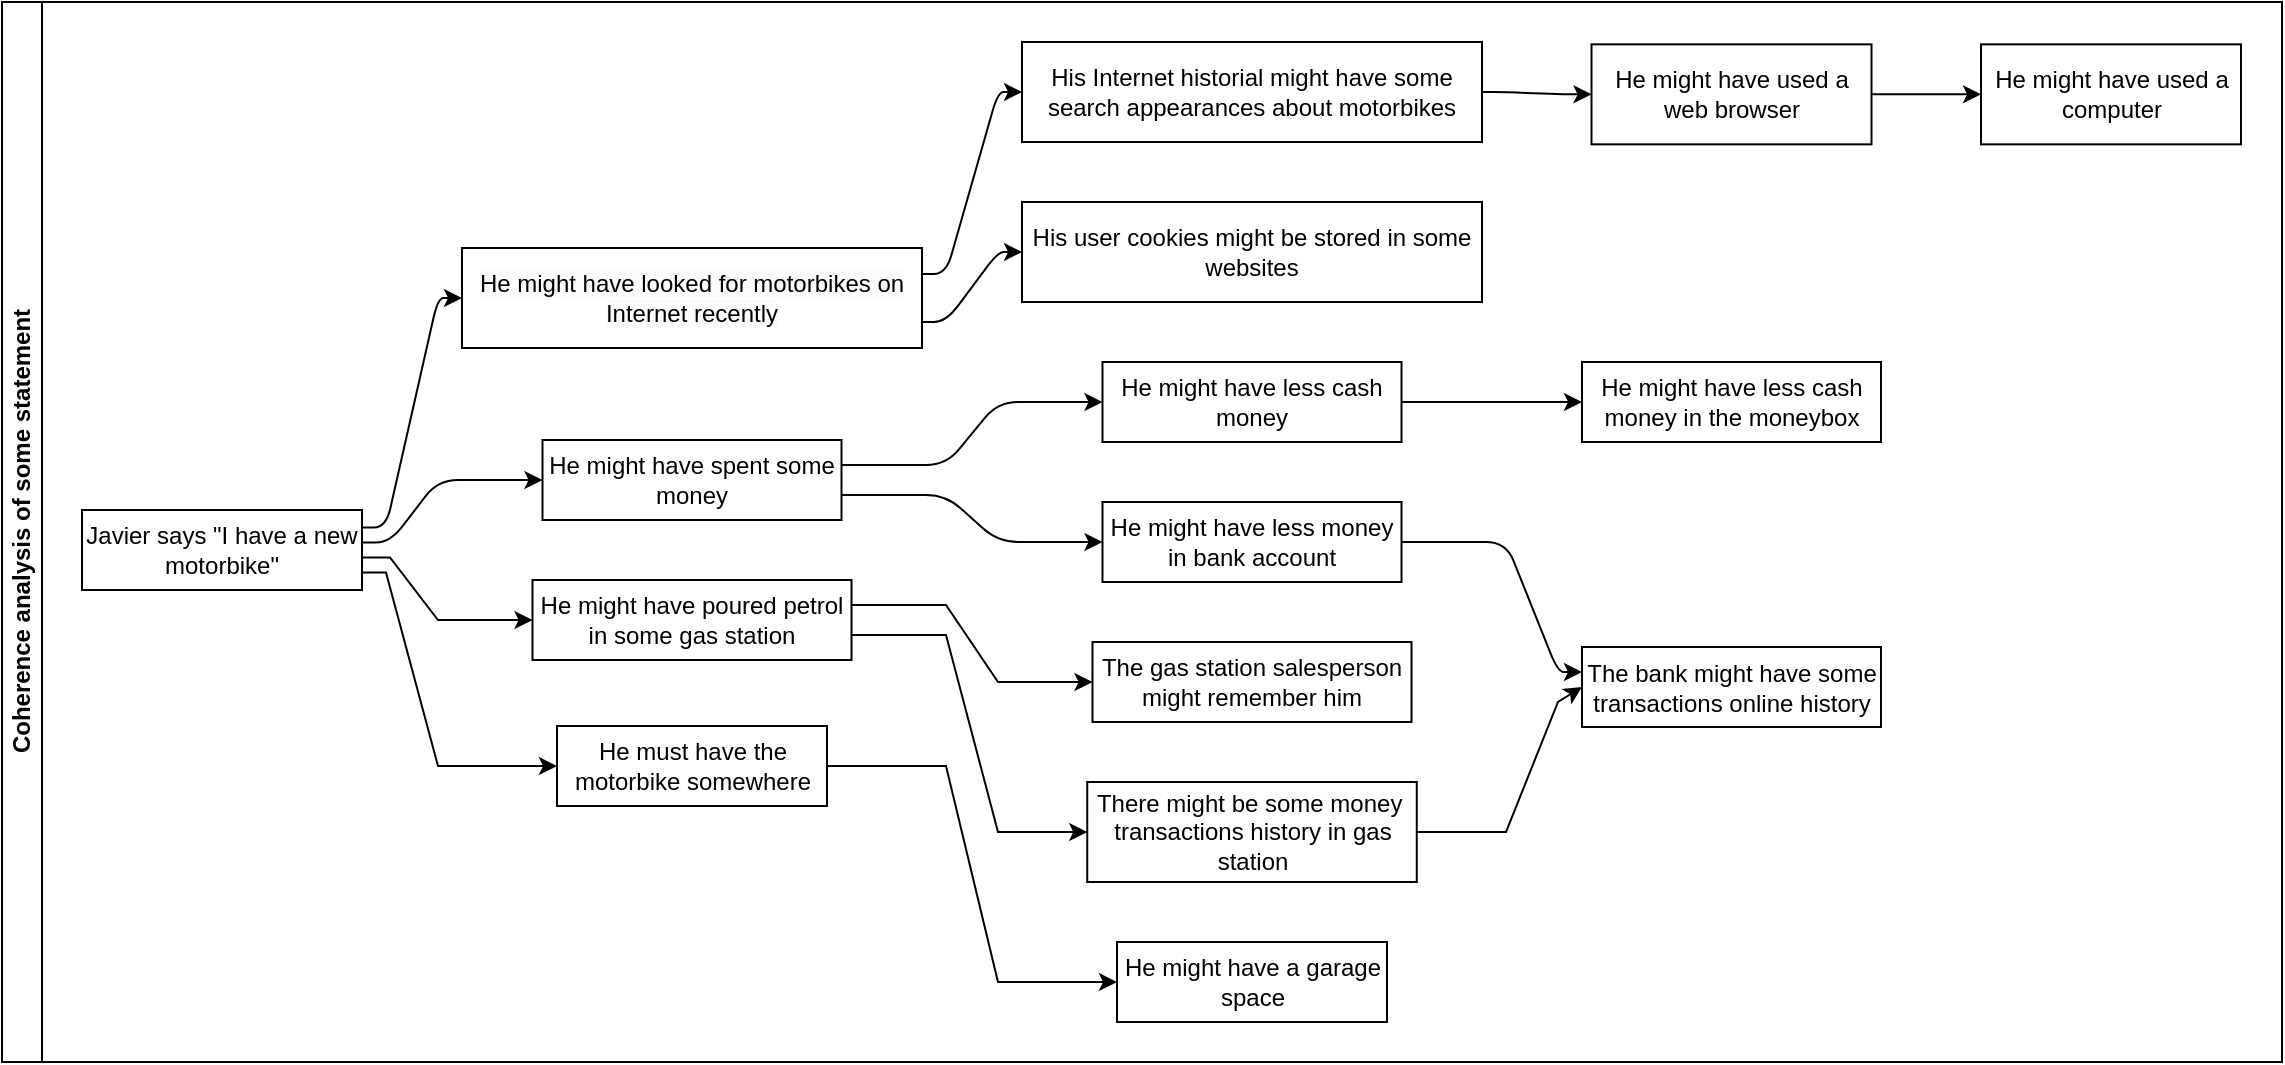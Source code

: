 <mxfile version="24.2.5" type="device">
  <diagram name="Página-1" id="SIqjKfejWi7WiZmYnlRi">
    <mxGraphModel dx="1113" dy="632" grid="1" gridSize="10" guides="1" tooltips="1" connect="1" arrows="1" fold="1" page="1" pageScale="1" pageWidth="827" pageHeight="1169" math="0" shadow="0">
      <root>
        <mxCell id="0" />
        <mxCell id="1" parent="0" />
        <mxCell id="pEUtG_7qVESQpKWPOdhN-37" value="Coherence analysis of some statement" style="swimlane;html=1;startSize=20;horizontal=0;childLayout=flowLayout;flowOrientation=west;resizable=0;interRankCellSpacing=50;containerType=tree;fontSize=12;" vertex="1" parent="1">
          <mxGeometry x="100" y="440" width="1140" height="530" as="geometry" />
        </mxCell>
        <mxCell id="pEUtG_7qVESQpKWPOdhN-38" value="Javier says &quot;I have a new motorbike&quot;" style="whiteSpace=wrap;html=1;" vertex="1" parent="pEUtG_7qVESQpKWPOdhN-37">
          <mxGeometry x="40" y="254" width="140" height="40" as="geometry" />
        </mxCell>
        <mxCell id="pEUtG_7qVESQpKWPOdhN-39" value="&lt;br&gt;&lt;span style=&quot;color: rgb(0, 0, 0); font-family: Helvetica; font-size: 12px; font-style: normal; font-variant-ligatures: normal; font-variant-caps: normal; font-weight: 400; letter-spacing: normal; orphans: 2; text-align: center; text-indent: 0px; text-transform: none; widows: 2; word-spacing: 0px; -webkit-text-stroke-width: 0px; white-space: normal; background-color: rgb(251, 251, 251); text-decoration-thickness: initial; text-decoration-style: initial; text-decoration-color: initial; display: inline !important; float: none;&quot;&gt;He might have looked for motorbikes on Internet recently&lt;/span&gt;&lt;div&gt;&lt;br/&gt;&lt;/div&gt;" style="whiteSpace=wrap;html=1;" vertex="1" parent="pEUtG_7qVESQpKWPOdhN-37">
          <mxGeometry x="230" y="123.0" width="230" height="50" as="geometry" />
        </mxCell>
        <mxCell id="pEUtG_7qVESQpKWPOdhN-40" value="" style="html=1;rounded=1;curved=0;sourcePerimeterSpacing=0;targetPerimeterSpacing=0;startSize=6;endSize=6;noEdgeStyle=1;orthogonal=1;" edge="1" parent="pEUtG_7qVESQpKWPOdhN-37" source="pEUtG_7qVESQpKWPOdhN-38" target="pEUtG_7qVESQpKWPOdhN-39">
          <mxGeometry relative="1" as="geometry">
            <Array as="points">
              <mxPoint x="192" y="262.75" />
              <mxPoint x="218" y="148" />
            </Array>
          </mxGeometry>
        </mxCell>
        <mxCell id="pEUtG_7qVESQpKWPOdhN-41" value="He might have spent some money" style="whiteSpace=wrap;html=1;" vertex="1" parent="pEUtG_7qVESQpKWPOdhN-37">
          <mxGeometry x="270.25" y="219.0" width="149.5" height="40" as="geometry" />
        </mxCell>
        <mxCell id="pEUtG_7qVESQpKWPOdhN-42" value="" style="html=1;rounded=1;curved=0;sourcePerimeterSpacing=0;targetPerimeterSpacing=0;startSize=6;endSize=6;noEdgeStyle=1;orthogonal=1;" edge="1" parent="pEUtG_7qVESQpKWPOdhN-37" source="pEUtG_7qVESQpKWPOdhN-38" target="pEUtG_7qVESQpKWPOdhN-41">
          <mxGeometry relative="1" as="geometry">
            <Array as="points">
              <mxPoint x="194" y="270.25" />
              <mxPoint x="218" y="239.0" />
            </Array>
          </mxGeometry>
        </mxCell>
        <mxCell id="pEUtG_7qVESQpKWPOdhN-46" value="" style="edgeStyle=orthogonalEdgeStyle;rounded=0;orthogonalLoop=1;jettySize=auto;html=1;noEdgeStyle=1;orthogonal=1;" edge="1" source="pEUtG_7qVESQpKWPOdhN-38" target="pEUtG_7qVESQpKWPOdhN-47" parent="pEUtG_7qVESQpKWPOdhN-37">
          <mxGeometry relative="1" as="geometry">
            <Array as="points">
              <mxPoint x="194" y="277.75" />
              <mxPoint x="218" y="309" />
            </Array>
          </mxGeometry>
        </mxCell>
        <mxCell id="pEUtG_7qVESQpKWPOdhN-47" value="He might have poured petrol in some gas station" style="whiteSpace=wrap;html=1;" vertex="1" parent="pEUtG_7qVESQpKWPOdhN-37">
          <mxGeometry x="265.25" y="289" width="159.5" height="40" as="geometry" />
        </mxCell>
        <mxCell id="pEUtG_7qVESQpKWPOdhN-48" value="" style="edgeStyle=orthogonalEdgeStyle;rounded=0;orthogonalLoop=1;jettySize=auto;html=1;noEdgeStyle=1;orthogonal=1;" edge="1" source="pEUtG_7qVESQpKWPOdhN-38" target="pEUtG_7qVESQpKWPOdhN-49" parent="pEUtG_7qVESQpKWPOdhN-37">
          <mxGeometry relative="1" as="geometry">
            <Array as="points">
              <mxPoint x="192" y="285.25" />
              <mxPoint x="218" y="382" />
            </Array>
          </mxGeometry>
        </mxCell>
        <mxCell id="pEUtG_7qVESQpKWPOdhN-49" value="He must have the motorbike somewhere" style="whiteSpace=wrap;html=1;" vertex="1" parent="pEUtG_7qVESQpKWPOdhN-37">
          <mxGeometry x="277.5" y="362" width="135" height="40" as="geometry" />
        </mxCell>
        <mxCell id="pEUtG_7qVESQpKWPOdhN-51" value="" style="html=1;rounded=1;curved=0;sourcePerimeterSpacing=0;targetPerimeterSpacing=0;startSize=6;endSize=6;noEdgeStyle=1;orthogonal=1;" edge="1" target="pEUtG_7qVESQpKWPOdhN-52" source="pEUtG_7qVESQpKWPOdhN-39" parent="pEUtG_7qVESQpKWPOdhN-37">
          <mxGeometry relative="1" as="geometry">
            <mxPoint x="1760" y="1266.0" as="sourcePoint" />
            <Array as="points">
              <mxPoint x="472" y="136" />
              <mxPoint x="498" y="45" />
            </Array>
          </mxGeometry>
        </mxCell>
        <mxCell id="pEUtG_7qVESQpKWPOdhN-52" value="His Internet historial might have some search appearances about motorbikes" style="whiteSpace=wrap;html=1;" vertex="1" parent="pEUtG_7qVESQpKWPOdhN-37">
          <mxGeometry x="510" y="20" width="230" height="50" as="geometry" />
        </mxCell>
        <mxCell id="pEUtG_7qVESQpKWPOdhN-53" value="" style="html=1;rounded=1;curved=0;sourcePerimeterSpacing=0;targetPerimeterSpacing=0;startSize=6;endSize=6;noEdgeStyle=1;orthogonal=1;" edge="1" target="pEUtG_7qVESQpKWPOdhN-54" source="pEUtG_7qVESQpKWPOdhN-39" parent="pEUtG_7qVESQpKWPOdhN-37">
          <mxGeometry relative="1" as="geometry">
            <mxPoint x="1680" y="1234.0" as="sourcePoint" />
            <Array as="points">
              <mxPoint x="472" y="160" />
              <mxPoint x="498" y="125" />
            </Array>
          </mxGeometry>
        </mxCell>
        <mxCell id="pEUtG_7qVESQpKWPOdhN-54" value="His user cookies might be stored in some websites" style="whiteSpace=wrap;html=1;" vertex="1" parent="pEUtG_7qVESQpKWPOdhN-37">
          <mxGeometry x="510" y="100" width="230" height="50" as="geometry" />
        </mxCell>
        <mxCell id="pEUtG_7qVESQpKWPOdhN-55" value="" style="html=1;rounded=1;curved=0;sourcePerimeterSpacing=0;targetPerimeterSpacing=0;startSize=6;endSize=6;noEdgeStyle=1;orthogonal=1;" edge="1" target="pEUtG_7qVESQpKWPOdhN-56" source="pEUtG_7qVESQpKWPOdhN-41" parent="pEUtG_7qVESQpKWPOdhN-37">
          <mxGeometry relative="1" as="geometry">
            <mxPoint x="1520" y="1177.0" as="sourcePoint" />
            <Array as="points">
              <mxPoint x="472" y="231.5" />
              <mxPoint x="498" y="200" />
            </Array>
          </mxGeometry>
        </mxCell>
        <mxCell id="pEUtG_7qVESQpKWPOdhN-56" value="He might have less cash money" style="whiteSpace=wrap;html=1;" vertex="1" parent="pEUtG_7qVESQpKWPOdhN-37">
          <mxGeometry x="550.25" y="180" width="149.5" height="40" as="geometry" />
        </mxCell>
        <mxCell id="pEUtG_7qVESQpKWPOdhN-57" value="" style="edgeStyle=orthogonalEdgeStyle;rounded=0;orthogonalLoop=1;jettySize=auto;html=1;noEdgeStyle=1;orthogonal=1;" edge="1" target="pEUtG_7qVESQpKWPOdhN-58" source="pEUtG_7qVESQpKWPOdhN-47" parent="pEUtG_7qVESQpKWPOdhN-37">
          <mxGeometry relative="1" as="geometry">
            <mxPoint x="1440" y="1183" as="sourcePoint" />
            <Array as="points">
              <mxPoint x="472" y="301.5" />
              <mxPoint x="498" y="340" />
            </Array>
          </mxGeometry>
        </mxCell>
        <mxCell id="pEUtG_7qVESQpKWPOdhN-58" value="The gas station salesperson might remember him" style="whiteSpace=wrap;html=1;" vertex="1" parent="pEUtG_7qVESQpKWPOdhN-37">
          <mxGeometry x="545.25" y="320" width="159.5" height="40" as="geometry" />
        </mxCell>
        <mxCell id="pEUtG_7qVESQpKWPOdhN-59" value="" style="edgeStyle=orthogonalEdgeStyle;rounded=0;orthogonalLoop=1;jettySize=auto;html=1;noEdgeStyle=1;orthogonal=1;" edge="1" target="pEUtG_7qVESQpKWPOdhN-60" source="pEUtG_7qVESQpKWPOdhN-47" parent="pEUtG_7qVESQpKWPOdhN-37">
          <mxGeometry relative="1" as="geometry">
            <mxPoint x="1360" y="1148" as="sourcePoint" />
            <Array as="points">
              <mxPoint x="472" y="316.5" />
              <mxPoint x="498" y="415" />
            </Array>
          </mxGeometry>
        </mxCell>
        <mxCell id="pEUtG_7qVESQpKWPOdhN-76" style="edgeStyle=orthogonalEdgeStyle;rounded=0;orthogonalLoop=1;jettySize=auto;html=1;entryX=0;entryY=0.5;entryDx=0;entryDy=0;noEdgeStyle=1;orthogonal=1;" edge="1" parent="pEUtG_7qVESQpKWPOdhN-37" source="pEUtG_7qVESQpKWPOdhN-60" target="pEUtG_7qVESQpKWPOdhN-74">
          <mxGeometry relative="1" as="geometry">
            <Array as="points">
              <mxPoint x="752" y="415" />
              <mxPoint x="778" y="350" />
            </Array>
          </mxGeometry>
        </mxCell>
        <mxCell id="pEUtG_7qVESQpKWPOdhN-60" value="There might be some money&amp;nbsp; transactions history in gas station" style="whiteSpace=wrap;html=1;" vertex="1" parent="pEUtG_7qVESQpKWPOdhN-37">
          <mxGeometry x="542.625" y="390" width="164.75" height="50" as="geometry" />
        </mxCell>
        <mxCell id="pEUtG_7qVESQpKWPOdhN-61" value="" style="edgeStyle=orthogonalEdgeStyle;rounded=0;orthogonalLoop=1;jettySize=auto;html=1;noEdgeStyle=1;orthogonal=1;" edge="1" target="pEUtG_7qVESQpKWPOdhN-62" source="pEUtG_7qVESQpKWPOdhN-49" parent="pEUtG_7qVESQpKWPOdhN-37">
          <mxGeometry relative="1" as="geometry">
            <mxPoint x="1160" y="1099" as="sourcePoint" />
            <Array as="points">
              <mxPoint x="472" y="382" />
              <mxPoint x="498" y="490" />
            </Array>
          </mxGeometry>
        </mxCell>
        <mxCell id="pEUtG_7qVESQpKWPOdhN-62" value="He might have a garage space" style="whiteSpace=wrap;html=1;" vertex="1" parent="pEUtG_7qVESQpKWPOdhN-37">
          <mxGeometry x="557.5" y="470" width="135" height="40" as="geometry" />
        </mxCell>
        <mxCell id="pEUtG_7qVESQpKWPOdhN-63" value="" style="html=1;rounded=1;curved=0;sourcePerimeterSpacing=0;targetPerimeterSpacing=0;startSize=6;endSize=6;noEdgeStyle=1;orthogonal=1;" edge="1" target="pEUtG_7qVESQpKWPOdhN-64" source="pEUtG_7qVESQpKWPOdhN-52" parent="pEUtG_7qVESQpKWPOdhN-37">
          <mxGeometry relative="1" as="geometry">
            <mxPoint x="1360" y="953" as="sourcePoint" />
            <Array as="points">
              <mxPoint x="752" y="45" />
              <mxPoint x="778" y="46.172" />
            </Array>
          </mxGeometry>
        </mxCell>
        <mxCell id="pEUtG_7qVESQpKWPOdhN-64" value="He might have used a web browser" style="whiteSpace=wrap;html=1;" vertex="1" parent="pEUtG_7qVESQpKWPOdhN-37">
          <mxGeometry x="794.75" y="21.172" width="140" height="50" as="geometry" />
        </mxCell>
        <mxCell id="pEUtG_7qVESQpKWPOdhN-67" value="" style="html=1;rounded=1;curved=0;sourcePerimeterSpacing=0;targetPerimeterSpacing=0;startSize=6;endSize=6;noEdgeStyle=1;orthogonal=1;" edge="1" target="pEUtG_7qVESQpKWPOdhN-68" source="pEUtG_7qVESQpKWPOdhN-64" parent="pEUtG_7qVESQpKWPOdhN-37">
          <mxGeometry relative="1" as="geometry">
            <mxPoint x="1560" y="845" as="sourcePoint" />
            <Array as="points">
              <mxPoint x="951.5" y="46.172" />
              <mxPoint x="977.5" y="46.172" />
            </Array>
          </mxGeometry>
        </mxCell>
        <mxCell id="pEUtG_7qVESQpKWPOdhN-68" value="He might have used a computer" style="whiteSpace=wrap;html=1;" vertex="1" parent="pEUtG_7qVESQpKWPOdhN-37">
          <mxGeometry x="989.5" y="21.172" width="130" height="50" as="geometry" />
        </mxCell>
        <mxCell id="pEUtG_7qVESQpKWPOdhN-69" value="" style="html=1;rounded=1;curved=0;sourcePerimeterSpacing=0;targetPerimeterSpacing=0;startSize=6;endSize=6;noEdgeStyle=1;orthogonal=1;" edge="1" target="pEUtG_7qVESQpKWPOdhN-70" source="pEUtG_7qVESQpKWPOdhN-41" parent="pEUtG_7qVESQpKWPOdhN-37">
          <mxGeometry relative="1" as="geometry">
            <mxPoint x="680" y="875" as="sourcePoint" />
            <Array as="points">
              <mxPoint x="472" y="246.5" />
              <mxPoint x="498" y="270" />
            </Array>
          </mxGeometry>
        </mxCell>
        <mxCell id="pEUtG_7qVESQpKWPOdhN-70" value="He might have less money in bank account" style="whiteSpace=wrap;html=1;" vertex="1" parent="pEUtG_7qVESQpKWPOdhN-37">
          <mxGeometry x="550.25" y="250" width="149.5" height="40" as="geometry" />
        </mxCell>
        <mxCell id="pEUtG_7qVESQpKWPOdhN-71" value="" style="html=1;rounded=1;curved=0;sourcePerimeterSpacing=0;targetPerimeterSpacing=0;startSize=6;endSize=6;noEdgeStyle=1;orthogonal=1;" edge="1" target="pEUtG_7qVESQpKWPOdhN-72" source="pEUtG_7qVESQpKWPOdhN-56" parent="pEUtG_7qVESQpKWPOdhN-37">
          <mxGeometry relative="1" as="geometry">
            <mxPoint x="840" y="832" as="sourcePoint" />
            <Array as="points">
              <mxPoint x="752" y="200" />
              <mxPoint x="778" y="200" />
            </Array>
          </mxGeometry>
        </mxCell>
        <mxCell id="pEUtG_7qVESQpKWPOdhN-72" value="He might have less cash money in the moneybox" style="whiteSpace=wrap;html=1;" vertex="1" parent="pEUtG_7qVESQpKWPOdhN-37">
          <mxGeometry x="790" y="180" width="149.5" height="40" as="geometry" />
        </mxCell>
        <mxCell id="pEUtG_7qVESQpKWPOdhN-73" value="" style="html=1;rounded=1;curved=0;sourcePerimeterSpacing=0;targetPerimeterSpacing=0;startSize=6;endSize=6;noEdgeStyle=1;orthogonal=1;" edge="1" target="pEUtG_7qVESQpKWPOdhN-74" source="pEUtG_7qVESQpKWPOdhN-70" parent="pEUtG_7qVESQpKWPOdhN-37">
          <mxGeometry relative="1" as="geometry">
            <mxPoint x="720" y="787" as="sourcePoint" />
            <Array as="points">
              <mxPoint x="752" y="270" />
              <mxPoint x="778" y="335" />
            </Array>
          </mxGeometry>
        </mxCell>
        <mxCell id="pEUtG_7qVESQpKWPOdhN-74" value="The bank might have some transactions online history" style="whiteSpace=wrap;html=1;" vertex="1" parent="pEUtG_7qVESQpKWPOdhN-37">
          <mxGeometry x="790" y="322.5" width="149.5" height="40" as="geometry" />
        </mxCell>
      </root>
    </mxGraphModel>
  </diagram>
</mxfile>
